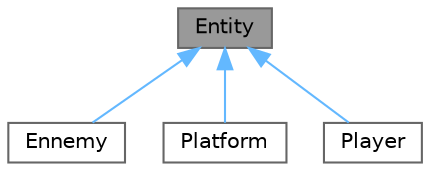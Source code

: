digraph "Entity"
{
 // LATEX_PDF_SIZE
  bgcolor="transparent";
  edge [fontname=Helvetica,fontsize=10,labelfontname=Helvetica,labelfontsize=10];
  node [fontname=Helvetica,fontsize=10,shape=box,height=0.2,width=0.4];
  Node1 [id="Node000001",label="Entity",height=0.2,width=0.4,color="gray40", fillcolor="grey60", style="filled", fontcolor="black",tooltip=" "];
  Node1 -> Node2 [id="edge1_Node000001_Node000002",dir="back",color="steelblue1",style="solid",tooltip=" "];
  Node2 [id="Node000002",label="Ennemy",height=0.2,width=0.4,color="gray40", fillcolor="white", style="filled",URL="$classEnnemy.html",tooltip="Represents an enemy in the game."];
  Node1 -> Node3 [id="edge2_Node000001_Node000003",dir="back",color="steelblue1",style="solid",tooltip=" "];
  Node3 [id="Node000003",label="Platform",height=0.2,width=0.4,color="gray40", fillcolor="white", style="filled",URL="$classPlatform.html",tooltip="A class representing a static platform that the player or enemies can stand on. Inherits from Entity ..."];
  Node1 -> Node4 [id="edge3_Node000001_Node000004",dir="back",color="steelblue1",style="solid",tooltip=" "];
  Node4 [id="Node000004",label="Player",height=0.2,width=0.4,color="gray40", fillcolor="white", style="filled",URL="$classPlayer.html",tooltip="A class representing the main player character. Inherits from Entity and handles movement,..."];
}
